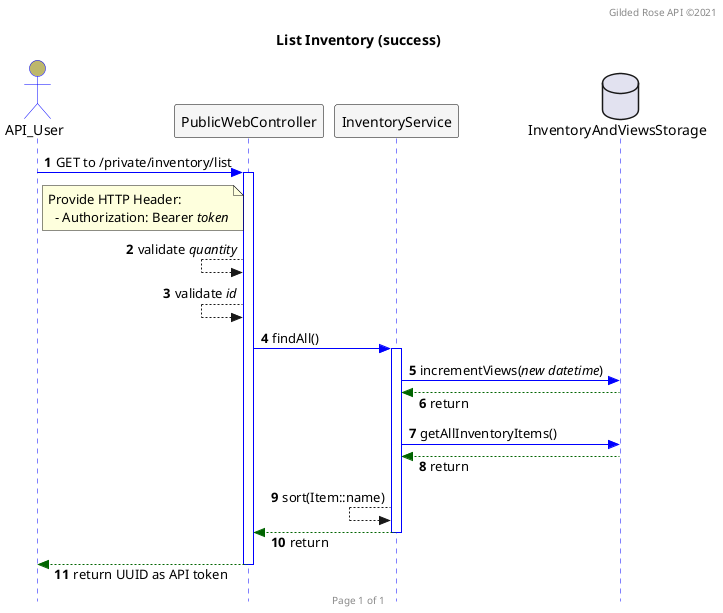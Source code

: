 @startuml

autonumber
header Gilded Rose API ©2021
footer Page 1 of 1
hide footbox

skinparam responseMessageBelowArrow true
skinparam sequence {
  ActorBackgroundColor DarkKhaki
  ActorBorderColor Blue
  DatabaseBackgroundColor Gray
  DatabaseBorderColor Black
  LifeLineBorderColor Blue
  ParticipantBackgroundColor WhiteSmoke
  ParticipantBorderColor Black
}
skinparam style strictuml

title List Inventory (success)

actor API_User
participant PublicWebController
participant InventoryService
database InventoryAndViewsStorage

API_User -[#0000FF]> PublicWebController : GET to /private/inventory/list
note right of API_User
 Provide HTTP Header:
   - Authorization: Bearer //token//
end note
activate PublicWebController
PublicWebController <-- PublicWebController : validate //quantity//
PublicWebController <-- PublicWebController : validate //id//
PublicWebController -[#0000FF]> InventoryService : findAll()
activate InventoryService
InventoryService -[#0000FF]> InventoryAndViewsStorage : incrementViews(//new datetime//)
InventoryService <[#DarkGreen]-- InventoryAndViewsStorage : return
InventoryService -[#0000FF]> InventoryAndViewsStorage : getAllInventoryItems()
InventoryService <[#DarkGreen]-- InventoryAndViewsStorage : return
InventoryService <-- InventoryService : sort(Item::name)
PublicWebController <[#DarkGreen]-- InventoryService : return
deactivate InventoryService
API_User <[#DarkGreen]-- PublicWebController : return UUID as API token
deactivate PublicWebController

@enduml
